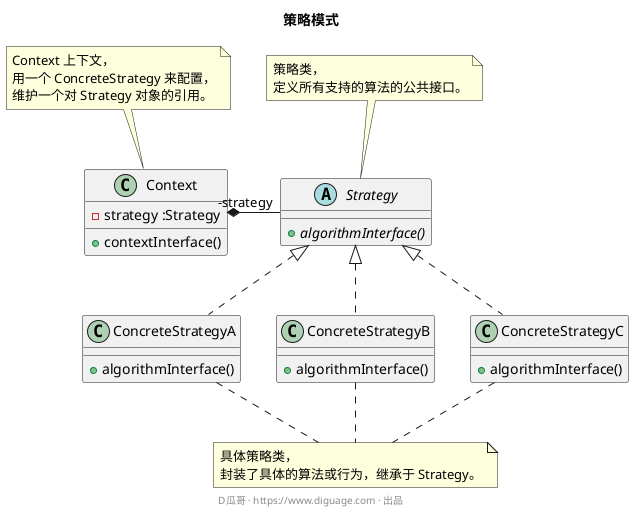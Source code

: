 @startuml
title "**策略模式**"

class Context {
  - strategy :Strategy
  + contextInterface()
}
note top: Context 上下文，\n用一个 ConcreteStrategy 来配置，\n维护一个对 Strategy 对象的引用。

abstract class Strategy {
  + {abstract} algorithmInterface()
}
note top: 策略类，\n定义所有支持的算法的公共接口。

class ConcreteStrategyA {
  + algorithmInterface()
}

class ConcreteStrategyB {
  + algorithmInterface()
}

class ConcreteStrategyC {
  + algorithmInterface()
}

Context "-strategy" *-right- Strategy

' 这里的"实现"也可以是"继承"。不必太拘泥形式。
Strategy <|.. ConcreteStrategyA
Strategy <|.. ConcreteStrategyB
Strategy <|.. ConcreteStrategyC


note "具体策略类，\n封装了具体的算法或行为，继承于 Strategy。" as scn
ConcreteStrategyA .. scn
ConcreteStrategyB .. scn
ConcreteStrategyC .. scn

footer D瓜哥 · https://www.diguage.com · 出品
@enduml
